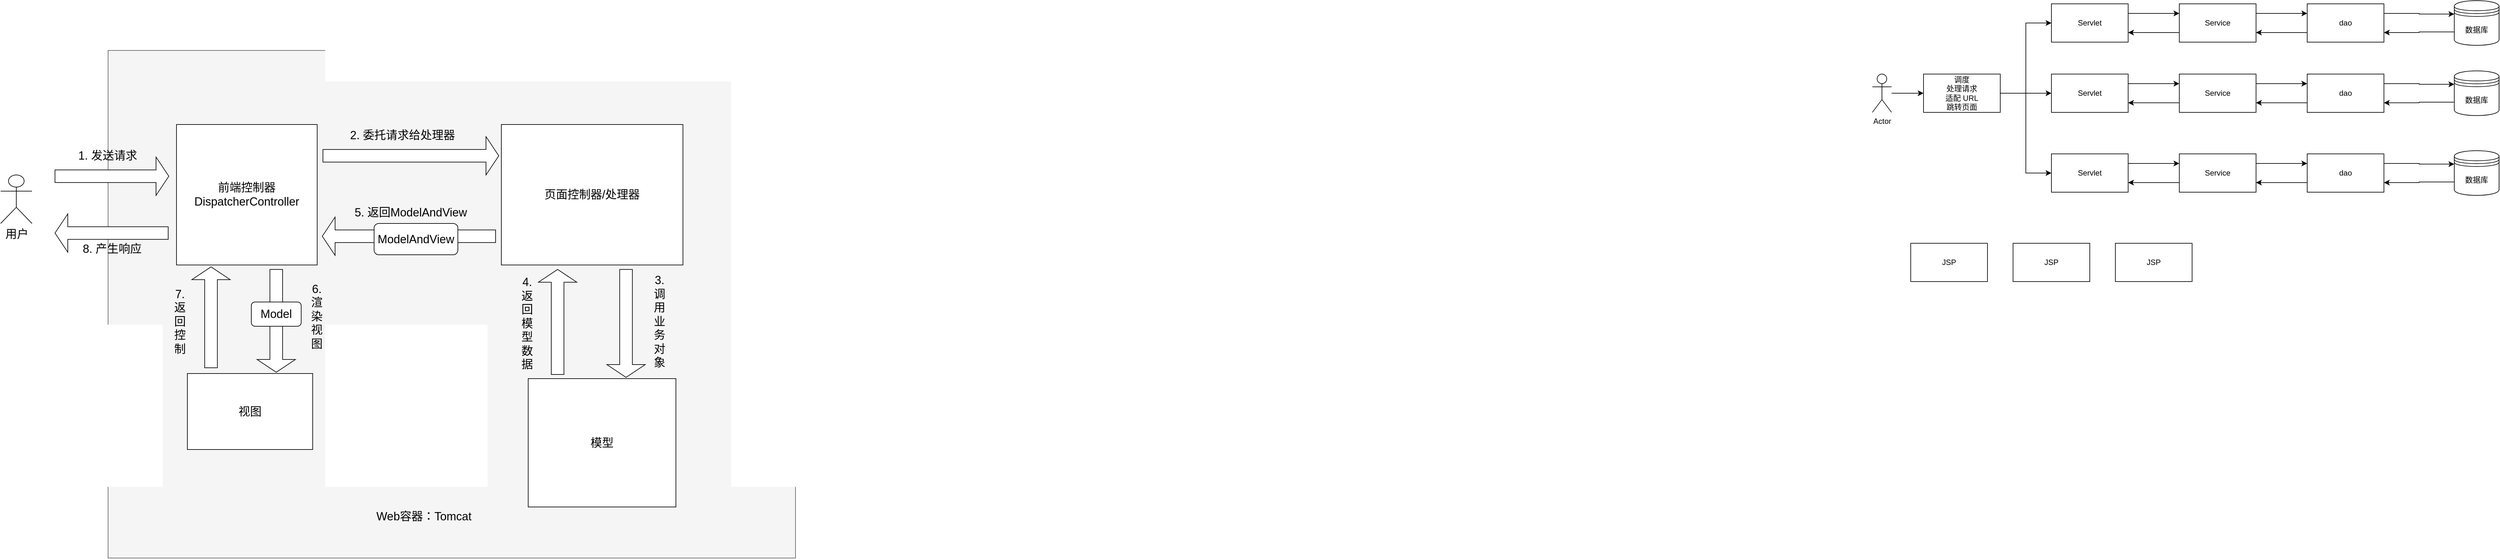 <mxfile version="20.1.4" type="github">
  <diagram id="4tOisqnhH95XmzhV952y" name="第 1 页">
    <mxGraphModel dx="4667" dy="822" grid="0" gridSize="10" guides="1" tooltips="1" connect="1" arrows="1" fold="1" page="0" pageScale="1" pageWidth="827" pageHeight="1169" math="0" shadow="0">
      <root>
        <mxCell id="0" />
        <mxCell id="1" parent="0" />
        <mxCell id="DMb4ahATADNOb4X12-S3-3" style="edgeStyle=orthogonalEdgeStyle;rounded=0;orthogonalLoop=1;jettySize=auto;html=1;" parent="1" source="DMb4ahATADNOb4X12-S3-1" target="DMb4ahATADNOb4X12-S3-2" edge="1">
          <mxGeometry relative="1" as="geometry" />
        </mxCell>
        <mxCell id="DMb4ahATADNOb4X12-S3-1" value="Actor" style="shape=umlActor;verticalLabelPosition=bottom;verticalAlign=top;html=1;outlineConnect=0;" parent="1" vertex="1">
          <mxGeometry x="40" y="260" width="30" height="60" as="geometry" />
        </mxCell>
        <mxCell id="DMb4ahATADNOb4X12-S3-16" style="edgeStyle=orthogonalEdgeStyle;rounded=0;orthogonalLoop=1;jettySize=auto;html=1;entryX=0;entryY=0.5;entryDx=0;entryDy=0;" parent="1" source="DMb4ahATADNOb4X12-S3-2" target="DMb4ahATADNOb4X12-S3-4" edge="1">
          <mxGeometry relative="1" as="geometry" />
        </mxCell>
        <mxCell id="DMb4ahATADNOb4X12-S3-47" style="edgeStyle=orthogonalEdgeStyle;rounded=0;orthogonalLoop=1;jettySize=auto;html=1;" parent="1" source="DMb4ahATADNOb4X12-S3-2" target="DMb4ahATADNOb4X12-S3-28" edge="1">
          <mxGeometry relative="1" as="geometry" />
        </mxCell>
        <mxCell id="DMb4ahATADNOb4X12-S3-48" style="edgeStyle=orthogonalEdgeStyle;rounded=0;orthogonalLoop=1;jettySize=auto;html=1;entryX=0;entryY=0.5;entryDx=0;entryDy=0;" parent="1" source="DMb4ahATADNOb4X12-S3-2" target="DMb4ahATADNOb4X12-S3-38" edge="1">
          <mxGeometry relative="1" as="geometry" />
        </mxCell>
        <mxCell id="DMb4ahATADNOb4X12-S3-2" value="调度&lt;br&gt;处理请求&lt;br&gt;适配 URL&lt;br&gt;跳转页面" style="rounded=0;whiteSpace=wrap;html=1;" parent="1" vertex="1">
          <mxGeometry x="120" y="260" width="120" height="60" as="geometry" />
        </mxCell>
        <mxCell id="DMb4ahATADNOb4X12-S3-9" style="edgeStyle=orthogonalEdgeStyle;rounded=0;orthogonalLoop=1;jettySize=auto;html=1;exitX=1;exitY=0.25;exitDx=0;exitDy=0;entryX=0;entryY=0.25;entryDx=0;entryDy=0;" parent="1" source="DMb4ahATADNOb4X12-S3-4" target="DMb4ahATADNOb4X12-S3-5" edge="1">
          <mxGeometry relative="1" as="geometry" />
        </mxCell>
        <mxCell id="DMb4ahATADNOb4X12-S3-4" value="Servlet" style="rounded=0;whiteSpace=wrap;html=1;" parent="1" vertex="1">
          <mxGeometry x="320" y="150" width="120" height="60" as="geometry" />
        </mxCell>
        <mxCell id="DMb4ahATADNOb4X12-S3-10" style="edgeStyle=orthogonalEdgeStyle;rounded=0;orthogonalLoop=1;jettySize=auto;html=1;exitX=1;exitY=0.25;exitDx=0;exitDy=0;entryX=0;entryY=0.25;entryDx=0;entryDy=0;" parent="1" source="DMb4ahATADNOb4X12-S3-5" target="DMb4ahATADNOb4X12-S3-6" edge="1">
          <mxGeometry relative="1" as="geometry" />
        </mxCell>
        <mxCell id="DMb4ahATADNOb4X12-S3-15" style="edgeStyle=orthogonalEdgeStyle;rounded=0;orthogonalLoop=1;jettySize=auto;html=1;exitX=0;exitY=0.75;exitDx=0;exitDy=0;entryX=1;entryY=0.75;entryDx=0;entryDy=0;" parent="1" source="DMb4ahATADNOb4X12-S3-5" target="DMb4ahATADNOb4X12-S3-4" edge="1">
          <mxGeometry relative="1" as="geometry" />
        </mxCell>
        <mxCell id="DMb4ahATADNOb4X12-S3-5" value="Service" style="rounded=0;whiteSpace=wrap;html=1;" parent="1" vertex="1">
          <mxGeometry x="520" y="150" width="120" height="60" as="geometry" />
        </mxCell>
        <mxCell id="DMb4ahATADNOb4X12-S3-11" style="edgeStyle=orthogonalEdgeStyle;rounded=0;orthogonalLoop=1;jettySize=auto;html=1;exitX=1;exitY=0.25;exitDx=0;exitDy=0;entryX=0;entryY=0.3;entryDx=0;entryDy=0;" parent="1" source="DMb4ahATADNOb4X12-S3-6" target="DMb4ahATADNOb4X12-S3-8" edge="1">
          <mxGeometry relative="1" as="geometry" />
        </mxCell>
        <mxCell id="DMb4ahATADNOb4X12-S3-14" style="edgeStyle=orthogonalEdgeStyle;rounded=0;orthogonalLoop=1;jettySize=auto;html=1;exitX=0;exitY=0.75;exitDx=0;exitDy=0;entryX=1;entryY=0.75;entryDx=0;entryDy=0;" parent="1" source="DMb4ahATADNOb4X12-S3-6" target="DMb4ahATADNOb4X12-S3-5" edge="1">
          <mxGeometry relative="1" as="geometry" />
        </mxCell>
        <mxCell id="DMb4ahATADNOb4X12-S3-6" value="dao" style="rounded=0;whiteSpace=wrap;html=1;" parent="1" vertex="1">
          <mxGeometry x="720" y="150" width="120" height="60" as="geometry" />
        </mxCell>
        <mxCell id="DMb4ahATADNOb4X12-S3-13" style="edgeStyle=orthogonalEdgeStyle;rounded=0;orthogonalLoop=1;jettySize=auto;html=1;exitX=0;exitY=0.7;exitDx=0;exitDy=0;entryX=1;entryY=0.75;entryDx=0;entryDy=0;" parent="1" source="DMb4ahATADNOb4X12-S3-8" target="DMb4ahATADNOb4X12-S3-6" edge="1">
          <mxGeometry relative="1" as="geometry" />
        </mxCell>
        <mxCell id="DMb4ahATADNOb4X12-S3-8" value="数据库" style="shape=datastore;whiteSpace=wrap;html=1;" parent="1" vertex="1">
          <mxGeometry x="950" y="145" width="70" height="70" as="geometry" />
        </mxCell>
        <mxCell id="DMb4ahATADNOb4X12-S3-27" style="edgeStyle=orthogonalEdgeStyle;rounded=0;orthogonalLoop=1;jettySize=auto;html=1;exitX=1;exitY=0.25;exitDx=0;exitDy=0;entryX=0;entryY=0.25;entryDx=0;entryDy=0;" parent="1" source="DMb4ahATADNOb4X12-S3-28" target="DMb4ahATADNOb4X12-S3-31" edge="1">
          <mxGeometry relative="1" as="geometry" />
        </mxCell>
        <mxCell id="DMb4ahATADNOb4X12-S3-28" value="Servlet" style="rounded=0;whiteSpace=wrap;html=1;" parent="1" vertex="1">
          <mxGeometry x="320" y="260" width="120" height="60" as="geometry" />
        </mxCell>
        <mxCell id="DMb4ahATADNOb4X12-S3-29" style="edgeStyle=orthogonalEdgeStyle;rounded=0;orthogonalLoop=1;jettySize=auto;html=1;exitX=1;exitY=0.25;exitDx=0;exitDy=0;entryX=0;entryY=0.25;entryDx=0;entryDy=0;" parent="1" source="DMb4ahATADNOb4X12-S3-31" target="DMb4ahATADNOb4X12-S3-34" edge="1">
          <mxGeometry relative="1" as="geometry" />
        </mxCell>
        <mxCell id="DMb4ahATADNOb4X12-S3-30" style="edgeStyle=orthogonalEdgeStyle;rounded=0;orthogonalLoop=1;jettySize=auto;html=1;exitX=0;exitY=0.75;exitDx=0;exitDy=0;entryX=1;entryY=0.75;entryDx=0;entryDy=0;" parent="1" source="DMb4ahATADNOb4X12-S3-31" target="DMb4ahATADNOb4X12-S3-28" edge="1">
          <mxGeometry relative="1" as="geometry" />
        </mxCell>
        <mxCell id="DMb4ahATADNOb4X12-S3-31" value="Service" style="rounded=0;whiteSpace=wrap;html=1;" parent="1" vertex="1">
          <mxGeometry x="520" y="260" width="120" height="60" as="geometry" />
        </mxCell>
        <mxCell id="DMb4ahATADNOb4X12-S3-32" style="edgeStyle=orthogonalEdgeStyle;rounded=0;orthogonalLoop=1;jettySize=auto;html=1;exitX=1;exitY=0.25;exitDx=0;exitDy=0;entryX=0;entryY=0.3;entryDx=0;entryDy=0;" parent="1" source="DMb4ahATADNOb4X12-S3-34" target="DMb4ahATADNOb4X12-S3-36" edge="1">
          <mxGeometry relative="1" as="geometry" />
        </mxCell>
        <mxCell id="DMb4ahATADNOb4X12-S3-33" style="edgeStyle=orthogonalEdgeStyle;rounded=0;orthogonalLoop=1;jettySize=auto;html=1;exitX=0;exitY=0.75;exitDx=0;exitDy=0;entryX=1;entryY=0.75;entryDx=0;entryDy=0;" parent="1" source="DMb4ahATADNOb4X12-S3-34" target="DMb4ahATADNOb4X12-S3-31" edge="1">
          <mxGeometry relative="1" as="geometry" />
        </mxCell>
        <mxCell id="DMb4ahATADNOb4X12-S3-34" value="dao" style="rounded=0;whiteSpace=wrap;html=1;" parent="1" vertex="1">
          <mxGeometry x="720" y="260" width="120" height="60" as="geometry" />
        </mxCell>
        <mxCell id="DMb4ahATADNOb4X12-S3-35" style="edgeStyle=orthogonalEdgeStyle;rounded=0;orthogonalLoop=1;jettySize=auto;html=1;exitX=0;exitY=0.7;exitDx=0;exitDy=0;entryX=1;entryY=0.75;entryDx=0;entryDy=0;" parent="1" source="DMb4ahATADNOb4X12-S3-36" target="DMb4ahATADNOb4X12-S3-34" edge="1">
          <mxGeometry relative="1" as="geometry" />
        </mxCell>
        <mxCell id="DMb4ahATADNOb4X12-S3-36" value="数据库" style="shape=datastore;whiteSpace=wrap;html=1;" parent="1" vertex="1">
          <mxGeometry x="950" y="255" width="70" height="70" as="geometry" />
        </mxCell>
        <mxCell id="DMb4ahATADNOb4X12-S3-37" style="edgeStyle=orthogonalEdgeStyle;rounded=0;orthogonalLoop=1;jettySize=auto;html=1;exitX=1;exitY=0.25;exitDx=0;exitDy=0;entryX=0;entryY=0.25;entryDx=0;entryDy=0;" parent="1" source="DMb4ahATADNOb4X12-S3-38" target="DMb4ahATADNOb4X12-S3-41" edge="1">
          <mxGeometry relative="1" as="geometry" />
        </mxCell>
        <mxCell id="DMb4ahATADNOb4X12-S3-38" value="Servlet" style="rounded=0;whiteSpace=wrap;html=1;" parent="1" vertex="1">
          <mxGeometry x="320" y="385" width="120" height="60" as="geometry" />
        </mxCell>
        <mxCell id="DMb4ahATADNOb4X12-S3-39" style="edgeStyle=orthogonalEdgeStyle;rounded=0;orthogonalLoop=1;jettySize=auto;html=1;exitX=1;exitY=0.25;exitDx=0;exitDy=0;entryX=0;entryY=0.25;entryDx=0;entryDy=0;" parent="1" source="DMb4ahATADNOb4X12-S3-41" target="DMb4ahATADNOb4X12-S3-44" edge="1">
          <mxGeometry relative="1" as="geometry" />
        </mxCell>
        <mxCell id="DMb4ahATADNOb4X12-S3-40" style="edgeStyle=orthogonalEdgeStyle;rounded=0;orthogonalLoop=1;jettySize=auto;html=1;exitX=0;exitY=0.75;exitDx=0;exitDy=0;entryX=1;entryY=0.75;entryDx=0;entryDy=0;" parent="1" source="DMb4ahATADNOb4X12-S3-41" target="DMb4ahATADNOb4X12-S3-38" edge="1">
          <mxGeometry relative="1" as="geometry" />
        </mxCell>
        <mxCell id="DMb4ahATADNOb4X12-S3-41" value="Service" style="rounded=0;whiteSpace=wrap;html=1;" parent="1" vertex="1">
          <mxGeometry x="520" y="385" width="120" height="60" as="geometry" />
        </mxCell>
        <mxCell id="DMb4ahATADNOb4X12-S3-42" style="edgeStyle=orthogonalEdgeStyle;rounded=0;orthogonalLoop=1;jettySize=auto;html=1;exitX=1;exitY=0.25;exitDx=0;exitDy=0;entryX=0;entryY=0.3;entryDx=0;entryDy=0;" parent="1" source="DMb4ahATADNOb4X12-S3-44" target="DMb4ahATADNOb4X12-S3-46" edge="1">
          <mxGeometry relative="1" as="geometry" />
        </mxCell>
        <mxCell id="DMb4ahATADNOb4X12-S3-43" style="edgeStyle=orthogonalEdgeStyle;rounded=0;orthogonalLoop=1;jettySize=auto;html=1;exitX=0;exitY=0.75;exitDx=0;exitDy=0;entryX=1;entryY=0.75;entryDx=0;entryDy=0;" parent="1" source="DMb4ahATADNOb4X12-S3-44" target="DMb4ahATADNOb4X12-S3-41" edge="1">
          <mxGeometry relative="1" as="geometry" />
        </mxCell>
        <mxCell id="DMb4ahATADNOb4X12-S3-44" value="dao" style="rounded=0;whiteSpace=wrap;html=1;" parent="1" vertex="1">
          <mxGeometry x="720" y="385" width="120" height="60" as="geometry" />
        </mxCell>
        <mxCell id="DMb4ahATADNOb4X12-S3-45" style="edgeStyle=orthogonalEdgeStyle;rounded=0;orthogonalLoop=1;jettySize=auto;html=1;exitX=0;exitY=0.7;exitDx=0;exitDy=0;entryX=1;entryY=0.75;entryDx=0;entryDy=0;" parent="1" source="DMb4ahATADNOb4X12-S3-46" target="DMb4ahATADNOb4X12-S3-44" edge="1">
          <mxGeometry relative="1" as="geometry" />
        </mxCell>
        <mxCell id="DMb4ahATADNOb4X12-S3-46" value="数据库" style="shape=datastore;whiteSpace=wrap;html=1;" parent="1" vertex="1">
          <mxGeometry x="950" y="380" width="70" height="70" as="geometry" />
        </mxCell>
        <mxCell id="DMb4ahATADNOb4X12-S3-49" value="JSP" style="rounded=0;whiteSpace=wrap;html=1;" parent="1" vertex="1">
          <mxGeometry x="100" y="525" width="120" height="60" as="geometry" />
        </mxCell>
        <mxCell id="DMb4ahATADNOb4X12-S3-50" value="JSP" style="rounded=0;whiteSpace=wrap;html=1;" parent="1" vertex="1">
          <mxGeometry x="260" y="525" width="120" height="60" as="geometry" />
        </mxCell>
        <mxCell id="DMb4ahATADNOb4X12-S3-51" value="JSP" style="rounded=0;whiteSpace=wrap;html=1;" parent="1" vertex="1">
          <mxGeometry x="420" y="525" width="120" height="60" as="geometry" />
        </mxCell>
        <mxCell id="j7wyvuA6OXwUdKk2D4u--38" value="" style="rounded=0;whiteSpace=wrap;html=1;fontSize=18;fillColor=#f5f5f5;fontColor=#333333;strokeColor=#666666;" vertex="1" parent="1">
          <mxGeometry x="-2719" y="223" width="1075" height="795" as="geometry" />
        </mxCell>
        <mxCell id="j7wyvuA6OXwUdKk2D4u--39" value="&lt;font style=&quot;font-size: 18px;&quot;&gt;前端控制器&lt;br&gt;DispatcherController&lt;/font&gt;" style="whiteSpace=wrap;html=1;aspect=fixed;" vertex="1" parent="1">
          <mxGeometry x="-2612" y="339" width="220" height="220" as="geometry" />
        </mxCell>
        <mxCell id="j7wyvuA6OXwUdKk2D4u--40" value="&lt;font style=&quot;font-size: 18px;&quot;&gt;页面控制器/处理器&lt;/font&gt;" style="rounded=0;whiteSpace=wrap;html=1;" vertex="1" parent="1">
          <mxGeometry x="-2104" y="339" width="284" height="220" as="geometry" />
        </mxCell>
        <mxCell id="j7wyvuA6OXwUdKk2D4u--41" value="用户" style="shape=umlActor;verticalLabelPosition=bottom;verticalAlign=top;html=1;outlineConnect=0;fontSize=18;" vertex="1" parent="1">
          <mxGeometry x="-2887" y="418" width="49" height="76" as="geometry" />
        </mxCell>
        <mxCell id="j7wyvuA6OXwUdKk2D4u--42" value="" style="html=1;shadow=0;dashed=0;align=center;verticalAlign=middle;shape=mxgraph.arrows2.arrow;dy=0.67;dx=20;notch=0;fontSize=18;" vertex="1" parent="1">
          <mxGeometry x="-2802" y="390" width="178" height="60" as="geometry" />
        </mxCell>
        <mxCell id="j7wyvuA6OXwUdKk2D4u--43" value="" style="html=1;shadow=0;dashed=0;align=center;verticalAlign=middle;shape=mxgraph.arrows2.arrow;dy=0.67;dx=20;notch=0;fontSize=18;direction=west;" vertex="1" parent="1">
          <mxGeometry x="-2802" y="479" width="177" height="60" as="geometry" />
        </mxCell>
        <mxCell id="j7wyvuA6OXwUdKk2D4u--44" value="8. 产生响应" style="text;html=1;align=center;verticalAlign=middle;resizable=0;points=[];autosize=1;strokeColor=none;fillColor=none;fontSize=18;" vertex="1" parent="1">
          <mxGeometry x="-2768" y="517" width="110" height="34" as="geometry" />
        </mxCell>
        <mxCell id="j7wyvuA6OXwUdKk2D4u--45" value="1. 发送请求" style="text;html=1;align=center;verticalAlign=middle;resizable=0;points=[];autosize=1;strokeColor=none;fillColor=none;fontSize=18;" vertex="1" parent="1">
          <mxGeometry x="-2775" y="371" width="110" height="34" as="geometry" />
        </mxCell>
        <mxCell id="j7wyvuA6OXwUdKk2D4u--46" value="" style="html=1;shadow=0;dashed=0;align=center;verticalAlign=middle;shape=mxgraph.arrows2.arrow;dy=0.67;dx=20;notch=0;fontSize=18;" vertex="1" parent="1">
          <mxGeometry x="-2383" y="358" width="275" height="60" as="geometry" />
        </mxCell>
        <mxCell id="j7wyvuA6OXwUdKk2D4u--47" value="2. 委托请求给处理器" style="text;html=1;align=center;verticalAlign=middle;resizable=0;points=[];autosize=1;strokeColor=none;fillColor=none;fontSize=18;" vertex="1" parent="1">
          <mxGeometry x="-2350" y="339" width="182" height="34" as="geometry" />
        </mxCell>
        <mxCell id="j7wyvuA6OXwUdKk2D4u--48" value="" style="html=1;shadow=0;dashed=0;align=center;verticalAlign=middle;shape=mxgraph.arrows2.arrow;dy=0.67;dx=20;notch=0;fontSize=18;direction=west;" vertex="1" parent="1">
          <mxGeometry x="-2384" y="484" width="271" height="60" as="geometry" />
        </mxCell>
        <mxCell id="j7wyvuA6OXwUdKk2D4u--49" value="5. 返回ModelAndView" style="text;html=1;align=center;verticalAlign=middle;resizable=0;points=[];autosize=1;strokeColor=none;fillColor=none;fontSize=18;" vertex="1" parent="1">
          <mxGeometry x="-2343" y="460" width="194" height="34" as="geometry" />
        </mxCell>
        <mxCell id="j7wyvuA6OXwUdKk2D4u--50" value="ModelAndView" style="rounded=1;whiteSpace=wrap;html=1;fontSize=18;" vertex="1" parent="1">
          <mxGeometry x="-2303" y="494" width="131" height="49" as="geometry" />
        </mxCell>
        <mxCell id="j7wyvuA6OXwUdKk2D4u--51" value="模型" style="rounded=0;whiteSpace=wrap;html=1;fontSize=18;" vertex="1" parent="1">
          <mxGeometry x="-2062" y="737" width="231" height="201" as="geometry" />
        </mxCell>
        <mxCell id="j7wyvuA6OXwUdKk2D4u--52" value="" style="html=1;shadow=0;dashed=0;align=center;verticalAlign=middle;shape=mxgraph.arrows2.arrow;dy=0.67;dx=20;notch=0;fontSize=18;direction=south;" vertex="1" parent="1">
          <mxGeometry x="-1939" y="566" width="60" height="169" as="geometry" />
        </mxCell>
        <mxCell id="j7wyvuA6OXwUdKk2D4u--53" value="3. &lt;br&gt;调&lt;br&gt;用&lt;br&gt;业&lt;br&gt;务&lt;br&gt;对&lt;br&gt;象" style="text;html=1;align=center;verticalAlign=middle;resizable=0;points=[];autosize=1;strokeColor=none;fillColor=none;fontSize=18;" vertex="1" parent="1">
          <mxGeometry x="-1875" y="566" width="36" height="163" as="geometry" />
        </mxCell>
        <mxCell id="j7wyvuA6OXwUdKk2D4u--54" value="" style="html=1;shadow=0;dashed=0;align=center;verticalAlign=middle;shape=mxgraph.arrows2.arrow;dy=0.67;dx=20;notch=0;fontSize=18;direction=north;" vertex="1" parent="1">
          <mxGeometry x="-2046" y="566" width="60" height="164.5" as="geometry" />
        </mxCell>
        <mxCell id="j7wyvuA6OXwUdKk2D4u--55" value="4.&lt;br&gt;返&lt;br&gt;回&lt;br&gt;模&lt;br&gt;型&lt;br&gt;数&lt;br&gt;据" style="text;html=1;align=center;verticalAlign=middle;resizable=0;points=[];autosize=1;strokeColor=none;fillColor=none;fontSize=18;" vertex="1" parent="1">
          <mxGeometry x="-2082" y="569" width="36" height="163" as="geometry" />
        </mxCell>
        <mxCell id="j7wyvuA6OXwUdKk2D4u--56" value="视图" style="rounded=0;whiteSpace=wrap;html=1;fontSize=18;" vertex="1" parent="1">
          <mxGeometry x="-2595" y="729" width="196" height="119" as="geometry" />
        </mxCell>
        <mxCell id="j7wyvuA6OXwUdKk2D4u--57" value="" style="html=1;shadow=0;dashed=0;align=center;verticalAlign=middle;shape=mxgraph.arrows2.arrow;dy=0.67;dx=20;notch=0;fontSize=18;direction=south;" vertex="1" parent="1">
          <mxGeometry x="-2486" y="566" width="60" height="161" as="geometry" />
        </mxCell>
        <mxCell id="j7wyvuA6OXwUdKk2D4u--58" value="Model" style="rounded=1;whiteSpace=wrap;html=1;fontSize=18;direction=east;" vertex="1" parent="1">
          <mxGeometry x="-2495" y="617" width="78" height="38" as="geometry" />
        </mxCell>
        <mxCell id="j7wyvuA6OXwUdKk2D4u--59" value="6.&lt;br&gt;渲&lt;br&gt;染&lt;br&gt;视&lt;br&gt;图" style="text;html=1;align=center;verticalAlign=middle;resizable=0;points=[];autosize=1;strokeColor=none;fillColor=none;fontSize=18;" vertex="1" parent="1">
          <mxGeometry x="-2411" y="580" width="36" height="120" as="geometry" />
        </mxCell>
        <mxCell id="j7wyvuA6OXwUdKk2D4u--60" value="" style="html=1;shadow=0;dashed=0;align=center;verticalAlign=middle;shape=mxgraph.arrows2.arrow;dy=0.67;dx=20;notch=0;fontSize=18;direction=north;" vertex="1" parent="1">
          <mxGeometry x="-2588" y="562" width="60" height="158" as="geometry" />
        </mxCell>
        <mxCell id="j7wyvuA6OXwUdKk2D4u--61" value="7.&lt;br&gt;返&lt;br&gt;回&lt;br&gt;控&lt;br&gt;制" style="text;html=1;align=center;verticalAlign=middle;resizable=0;points=[];autosize=1;strokeColor=none;fillColor=none;fontSize=18;" vertex="1" parent="1">
          <mxGeometry x="-2625" y="587.5" width="36" height="120" as="geometry" />
        </mxCell>
        <mxCell id="j7wyvuA6OXwUdKk2D4u--62" value="&lt;font style=&quot;font-size: 18px;&quot;&gt;Web容器：Tomcat&lt;/font&gt;" style="text;html=1;strokeColor=none;fillColor=none;align=center;verticalAlign=middle;whiteSpace=wrap;rounded=0;fontSize=18;" vertex="1" parent="1">
          <mxGeometry x="-2314" y="938" width="178" height="30" as="geometry" />
        </mxCell>
      </root>
    </mxGraphModel>
  </diagram>
</mxfile>
